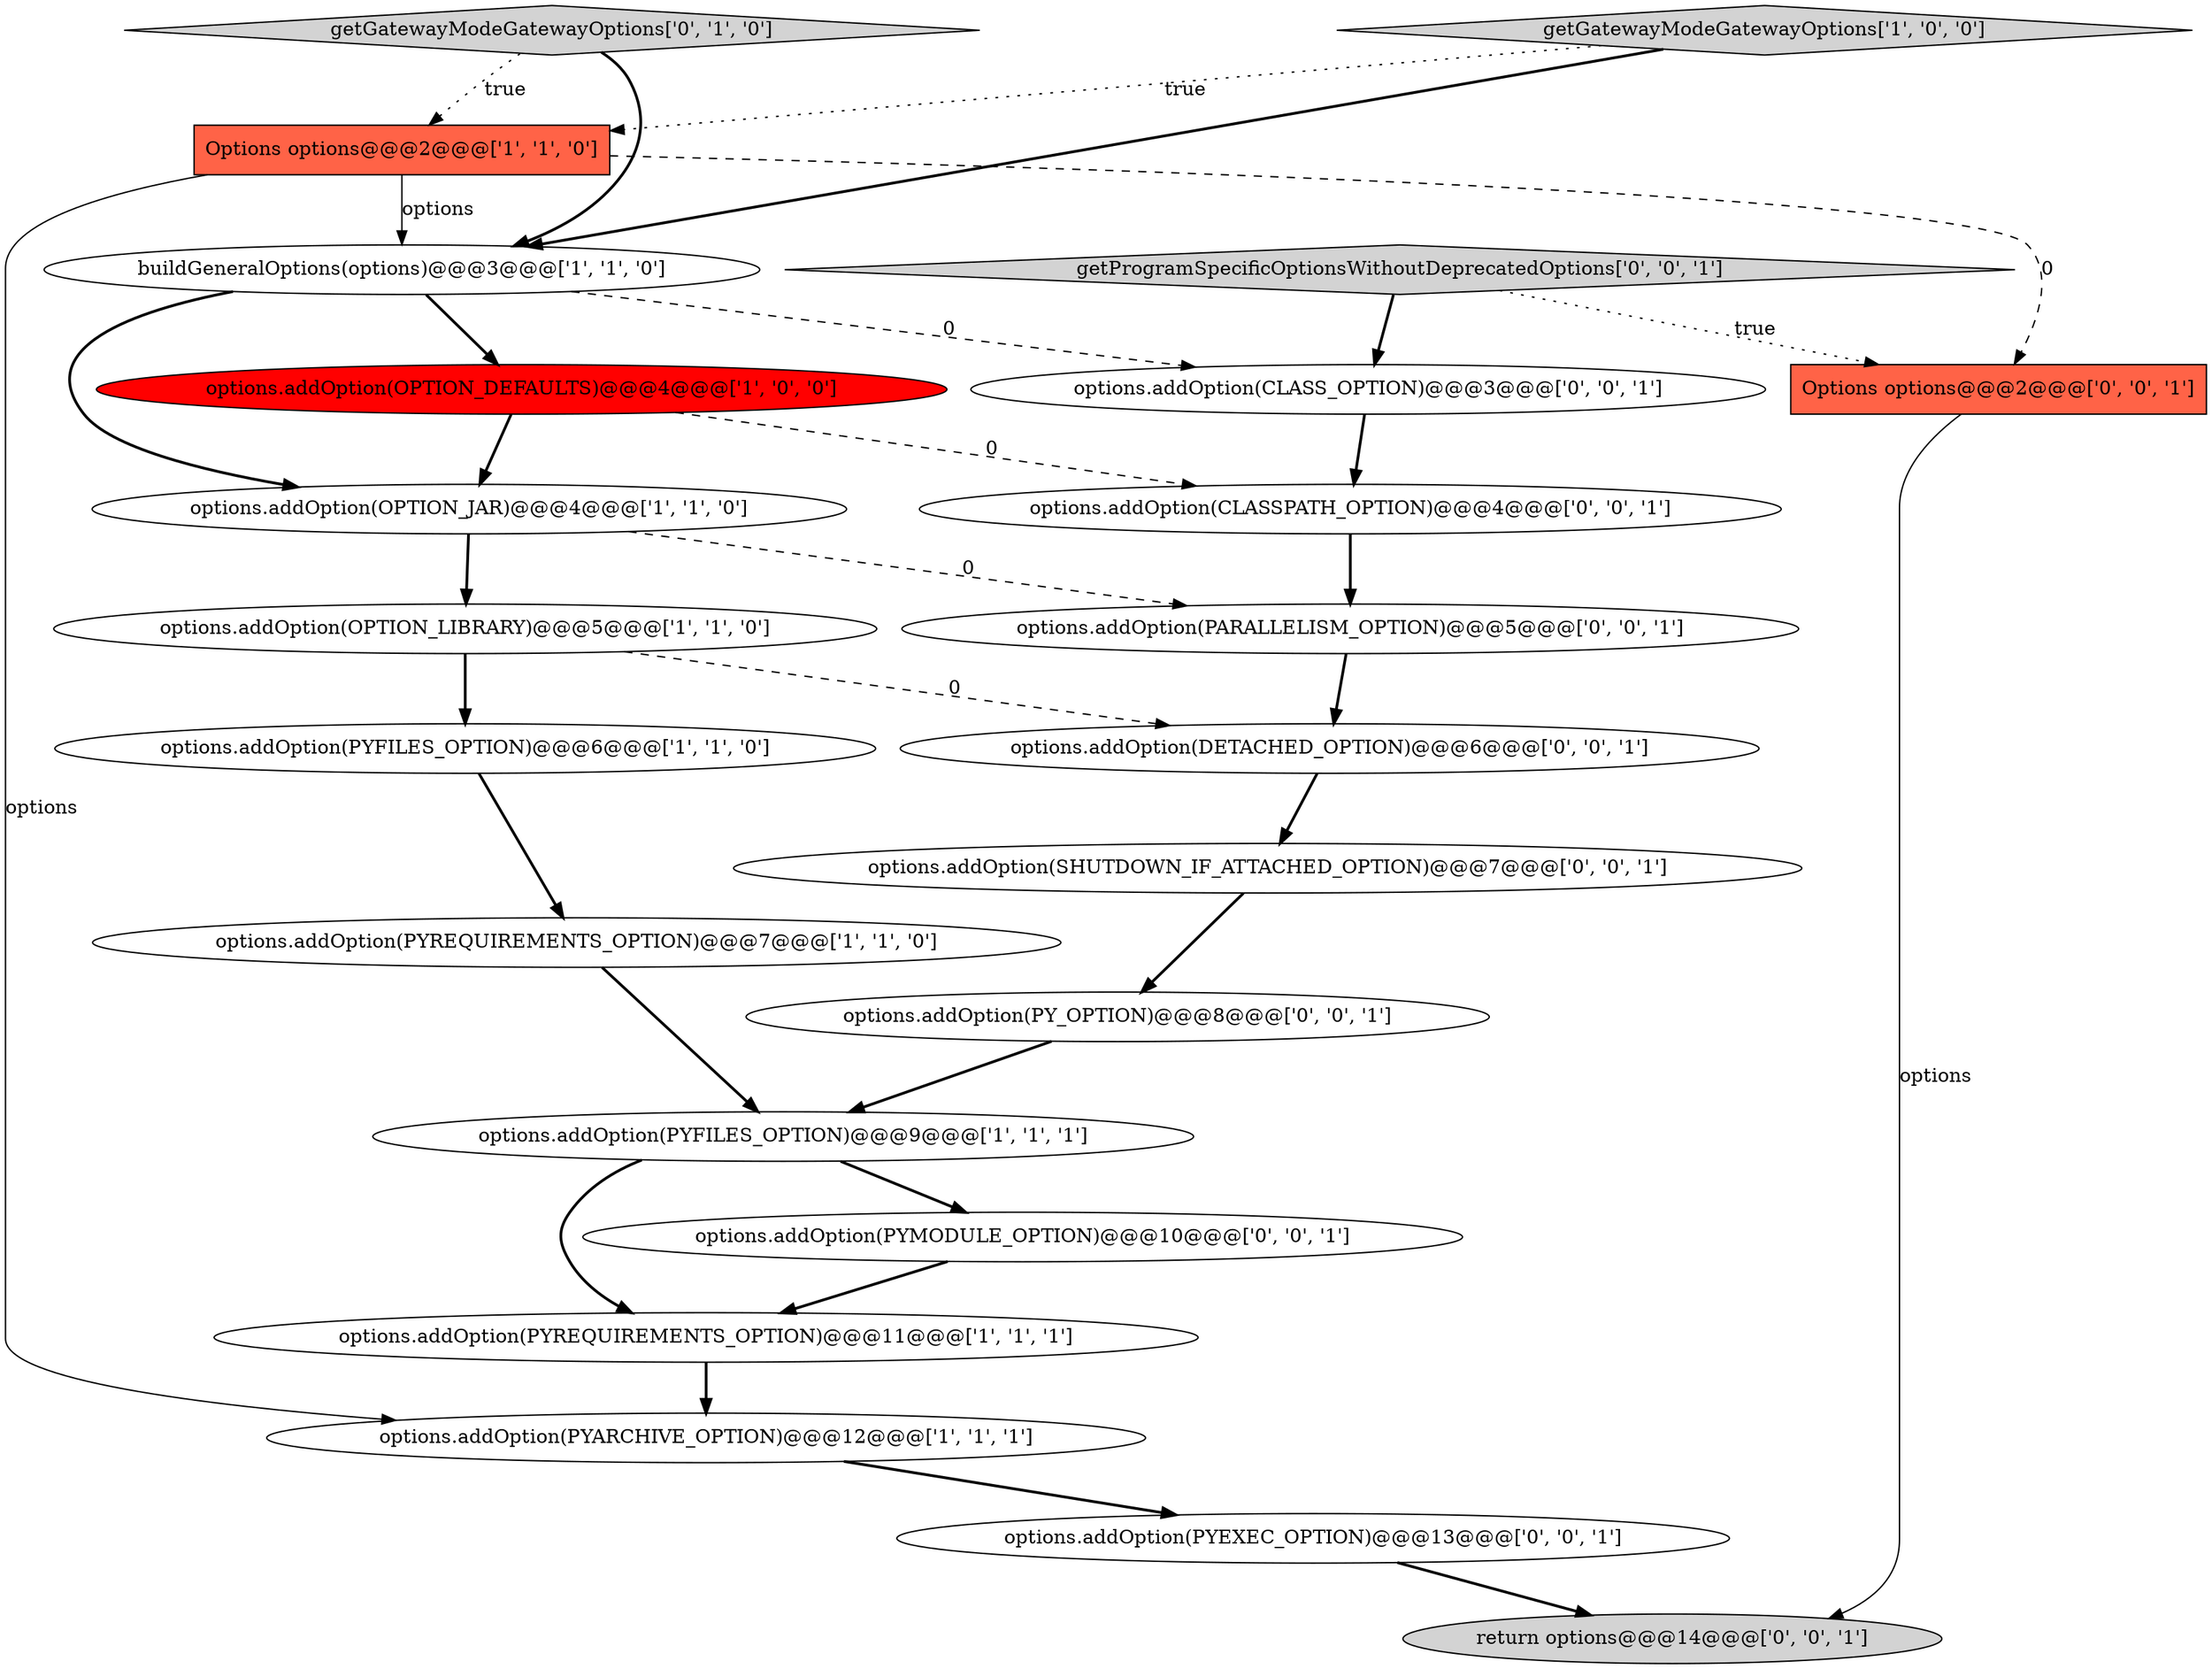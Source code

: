 digraph {
16 [style = filled, label = "options.addOption(SHUTDOWN_IF_ATTACHED_OPTION)@@@7@@@['0', '0', '1']", fillcolor = white, shape = ellipse image = "AAA0AAABBB3BBB"];
14 [style = filled, label = "options.addOption(PYMODULE_OPTION)@@@10@@@['0', '0', '1']", fillcolor = white, shape = ellipse image = "AAA0AAABBB3BBB"];
6 [style = filled, label = "Options options@@@2@@@['1', '1', '0']", fillcolor = tomato, shape = box image = "AAA0AAABBB1BBB"];
15 [style = filled, label = "options.addOption(PARALLELISM_OPTION)@@@5@@@['0', '0', '1']", fillcolor = white, shape = ellipse image = "AAA0AAABBB3BBB"];
9 [style = filled, label = "getGatewayModeGatewayOptions['1', '0', '0']", fillcolor = lightgray, shape = diamond image = "AAA0AAABBB1BBB"];
8 [style = filled, label = "options.addOption(PYARCHIVE_OPTION)@@@12@@@['1', '1', '1']", fillcolor = white, shape = ellipse image = "AAA0AAABBB1BBB"];
2 [style = filled, label = "options.addOption(OPTION_JAR)@@@4@@@['1', '1', '0']", fillcolor = white, shape = ellipse image = "AAA0AAABBB1BBB"];
21 [style = filled, label = "options.addOption(PYEXEC_OPTION)@@@13@@@['0', '0', '1']", fillcolor = white, shape = ellipse image = "AAA0AAABBB3BBB"];
10 [style = filled, label = "buildGeneralOptions(options)@@@3@@@['1', '1', '0']", fillcolor = white, shape = ellipse image = "AAA0AAABBB1BBB"];
11 [style = filled, label = "getGatewayModeGatewayOptions['0', '1', '0']", fillcolor = lightgray, shape = diamond image = "AAA0AAABBB2BBB"];
7 [style = filled, label = "options.addOption(OPTION_DEFAULTS)@@@4@@@['1', '0', '0']", fillcolor = red, shape = ellipse image = "AAA1AAABBB1BBB"];
5 [style = filled, label = "options.addOption(PYFILES_OPTION)@@@6@@@['1', '1', '0']", fillcolor = white, shape = ellipse image = "AAA0AAABBB1BBB"];
12 [style = filled, label = "Options options@@@2@@@['0', '0', '1']", fillcolor = tomato, shape = box image = "AAA0AAABBB3BBB"];
17 [style = filled, label = "return options@@@14@@@['0', '0', '1']", fillcolor = lightgray, shape = ellipse image = "AAA0AAABBB3BBB"];
4 [style = filled, label = "options.addOption(OPTION_LIBRARY)@@@5@@@['1', '1', '0']", fillcolor = white, shape = ellipse image = "AAA0AAABBB1BBB"];
13 [style = filled, label = "getProgramSpecificOptionsWithoutDeprecatedOptions['0', '0', '1']", fillcolor = lightgray, shape = diamond image = "AAA0AAABBB3BBB"];
0 [style = filled, label = "options.addOption(PYREQUIREMENTS_OPTION)@@@7@@@['1', '1', '0']", fillcolor = white, shape = ellipse image = "AAA0AAABBB1BBB"];
3 [style = filled, label = "options.addOption(PYFILES_OPTION)@@@9@@@['1', '1', '1']", fillcolor = white, shape = ellipse image = "AAA0AAABBB1BBB"];
18 [style = filled, label = "options.addOption(DETACHED_OPTION)@@@6@@@['0', '0', '1']", fillcolor = white, shape = ellipse image = "AAA0AAABBB3BBB"];
1 [style = filled, label = "options.addOption(PYREQUIREMENTS_OPTION)@@@11@@@['1', '1', '1']", fillcolor = white, shape = ellipse image = "AAA0AAABBB1BBB"];
22 [style = filled, label = "options.addOption(PY_OPTION)@@@8@@@['0', '0', '1']", fillcolor = white, shape = ellipse image = "AAA0AAABBB3BBB"];
19 [style = filled, label = "options.addOption(CLASS_OPTION)@@@3@@@['0', '0', '1']", fillcolor = white, shape = ellipse image = "AAA0AAABBB3BBB"];
20 [style = filled, label = "options.addOption(CLASSPATH_OPTION)@@@4@@@['0', '0', '1']", fillcolor = white, shape = ellipse image = "AAA0AAABBB3BBB"];
0->3 [style = bold, label=""];
4->18 [style = dashed, label="0"];
1->8 [style = bold, label=""];
3->1 [style = bold, label=""];
13->12 [style = dotted, label="true"];
10->19 [style = dashed, label="0"];
19->20 [style = bold, label=""];
3->14 [style = bold, label=""];
6->8 [style = solid, label="options"];
6->10 [style = solid, label="options"];
7->20 [style = dashed, label="0"];
9->10 [style = bold, label=""];
16->22 [style = bold, label=""];
9->6 [style = dotted, label="true"];
2->4 [style = bold, label=""];
10->7 [style = bold, label=""];
15->18 [style = bold, label=""];
14->1 [style = bold, label=""];
6->12 [style = dashed, label="0"];
2->15 [style = dashed, label="0"];
22->3 [style = bold, label=""];
13->19 [style = bold, label=""];
5->0 [style = bold, label=""];
11->10 [style = bold, label=""];
7->2 [style = bold, label=""];
11->6 [style = dotted, label="true"];
8->21 [style = bold, label=""];
10->2 [style = bold, label=""];
20->15 [style = bold, label=""];
4->5 [style = bold, label=""];
21->17 [style = bold, label=""];
12->17 [style = solid, label="options"];
18->16 [style = bold, label=""];
}
